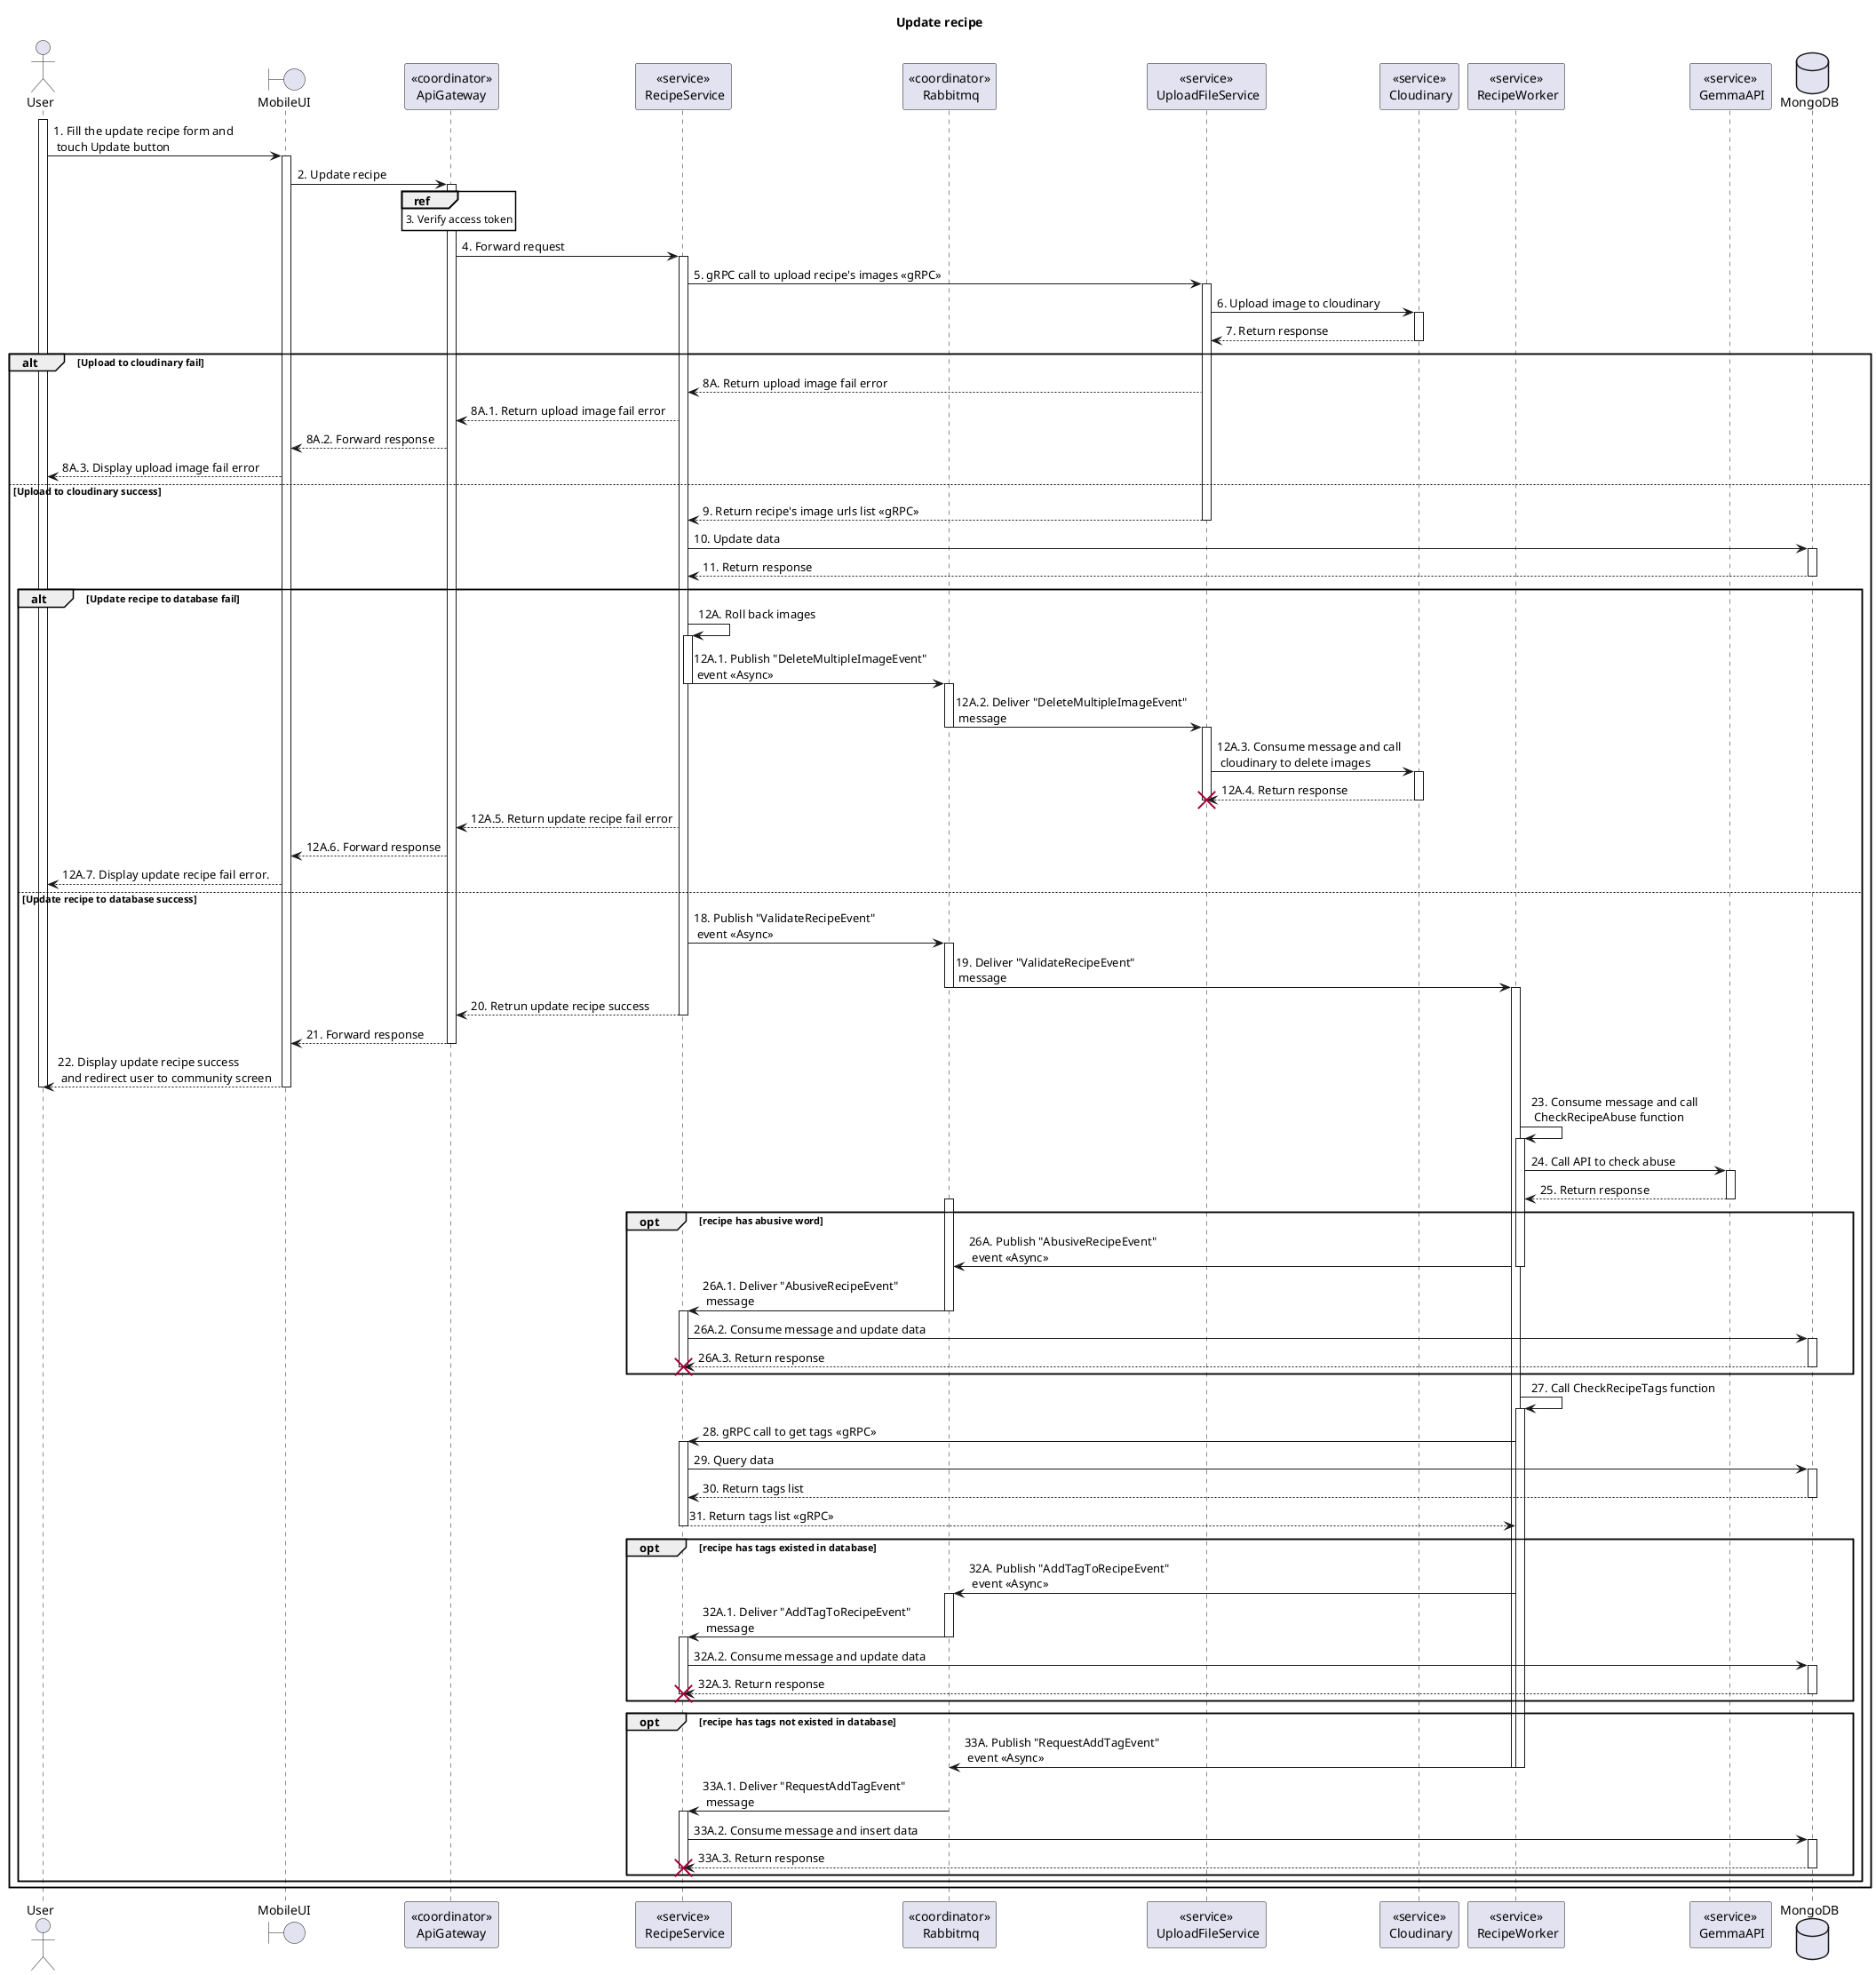 @startuml Sequence
title "Update recipe"
' Style section
<style>
  sequenceDiagram {
    reference {
      BackGroundColor white
    }
}
</style>

actor User
boundary MobileUI 
participant "<<coordinator>>\nApiGateway" as ApiGateway
participant "<<service>>\n RecipeService" as RecipeService
participant "<<coordinator>>\n Rabbitmq" as Rabbitmq
participant "<<service>>\n UploadFileService" as UploadFileService
participant "<<service>>\n Cloudinary" as Cloudinary
participant "<<service>>\n RecipeWorker" as RecipeWorker
participant "<<service>>\n GemmaAPI" as GemmaAPI
database MongoDB

activate User
User -> MobileUI++: 1. Fill the update recipe form and \n touch Update button

MobileUI -> ApiGateway++: 2. Update recipe

ref over ApiGateway: 3. Verify access token

ApiGateway -> RecipeService++: 4. Forward request

RecipeService -> UploadFileService++: 5. gRPC call to upload recipe's images <<gRPC>>
UploadFileService -> Cloudinary++: 6. Upload image to cloudinary
UploadFileService <-- Cloudinary--: 7. Return response

alt Upload to cloudinary fail
    RecipeService <-- UploadFileService: 8A. Return upload image fail error
    ApiGateway <-- RecipeService: 8A.1. Return upload image fail error
    MobileUI <-- ApiGateway: 8A.2. Forward response
    User <-- MobileUI: 8A.3. Display upload image fail error
else Upload to cloudinary success 
    RecipeService <-- UploadFileService--: 9. Return recipe's image urls list <<gRPC>>
    RecipeService -> MongoDB++: 10. Update data
    RecipeService <-- MongoDB--: 11. Return response
    alt Update recipe to database fail
        RecipeService -> RecipeService: 12A. Roll back images
        activate RecipeService
        RecipeService -> Rabbitmq: 12A.1. Publish "DeleteMultipleImageEvent" \n event <<Async>>
        deactivate RecipeService
        activate Rabbitmq
        Rabbitmq -> UploadFileService: 12A.2. Deliver "DeleteMultipleImageEvent"\n message
        deactivate Rabbitmq
        activate UploadFileService
        UploadFileService -> Cloudinary++: 12A.3. Consume message and call \n cloudinary to delete images
        UploadFileService <-- Cloudinary--: 12A.4. Return response
        destroy UploadFileService
        deactivate UploadFileService
        ApiGateway <-- RecipeService: 12A.5. Return update recipe fail error
        MobileUI <-- ApiGateway: 12A.6. Forward response
        User <-- MobileUI: 12A.7. Display update recipe fail error.
    else Update recipe to database success
        RecipeService -> Rabbitmq++: 18. Publish "ValidateRecipeEvent" \n event <<Async>>
        Rabbitmq -> RecipeWorker: 19. Deliver "ValidateRecipeEvent"\n message
        deactivate Rabbitmq
        activate RecipeWorker
        ApiGateway <-- RecipeService--: 20. Retrun update recipe success
        MobileUI <-- ApiGateway--: 21. Forward response
        User <-- MobileUI--: 22. Display update recipe success\n and redirect user to community screen
        deactivate User

        RecipeWorker -> RecipeWorker: 23. Consume message and call \n CheckRecipeAbuse function
        activate RecipeWorker
        RecipeWorker -> GemmaAPI++: 24. Call API to check abuse
        RecipeWorker <-- GemmaAPI--: 25. Return response

        opt recipe has abusive word
            activate Rabbitmq
            RecipeWorker -> Rabbitmq: 26A. Publish "AbusiveRecipeEvent" \n event <<Async>>
            deactivate RecipeWorker
            Rabbitmq -> RecipeService: 26A.1. Deliver "AbusiveRecipeEvent"\n message
            deactivate Rabbitmq
            activate RecipeService
            RecipeService -> MongoDB++: 26A.2. Consume message and update data
            RecipeService <-- MongoDB--: 26A.3. Return response
            destroy RecipeService
            deactivate RecipeService
        end opt

        RecipeWorker -> RecipeWorker++: 27. Call CheckRecipeTags function
        RecipeWorker -> RecipeService++: 28. gRPC call to get tags <<gRPC>>
        RecipeService -> MongoDB++: 29. Query data
        RecipeService <-- MongoDB--: 30. Return tags list
        RecipeWorker <-- RecipeService--: 31. Return tags list <<gRPC>>
        opt recipe has tags existed in database
            RecipeWorker -> Rabbitmq++: 32A. Publish "AddTagToRecipeEvent" \n event <<Async>>
            Rabbitmq -> RecipeService: 32A.1. Deliver "AddTagToRecipeEvent"\n message
            deactivate Rabbitmq
            activate RecipeService
            RecipeService -> MongoDB++: 32A.2. Consume message and update data
            RecipeService <-- MongoDB--: 32A.3. Return response
            destroy RecipeService
            deactivate RecipeService
        end opt

        opt recipe has tags not existed in database
            activate Rabbitmq
            RecipeWorker -> Rabbitmq: 33A. Publish "RequestAddTagEvent" \n event <<Async>>
            deactivate RecipeWorker
            deactivate RecipeWorker
            Rabbitmq -> RecipeService: 33A.1. Deliver "RequestAddTagEvent"\n message
            deactivate Rabbitmq
            activate RecipeService
            RecipeService -> MongoDB++: 33A.2. Consume message and insert data
            RecipeService <-- MongoDB--: 33A.3. Return response
            destroy RecipeService
            deactivate RecipeService
        end opt
    end alt
end alt

@enduml
